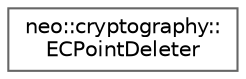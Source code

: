 digraph "Graphical Class Hierarchy"
{
 // LATEX_PDF_SIZE
  bgcolor="transparent";
  edge [fontname=Helvetica,fontsize=10,labelfontname=Helvetica,labelfontsize=10];
  node [fontname=Helvetica,fontsize=10,shape=box,height=0.2,width=0.4];
  rankdir="LR";
  Node0 [id="Node000000",label="neo::cryptography::\lECPointDeleter",height=0.2,width=0.4,color="grey40", fillcolor="white", style="filled",URL="$structneo_1_1cryptography_1_1_e_c_point_deleter.html",tooltip=" "];
}
